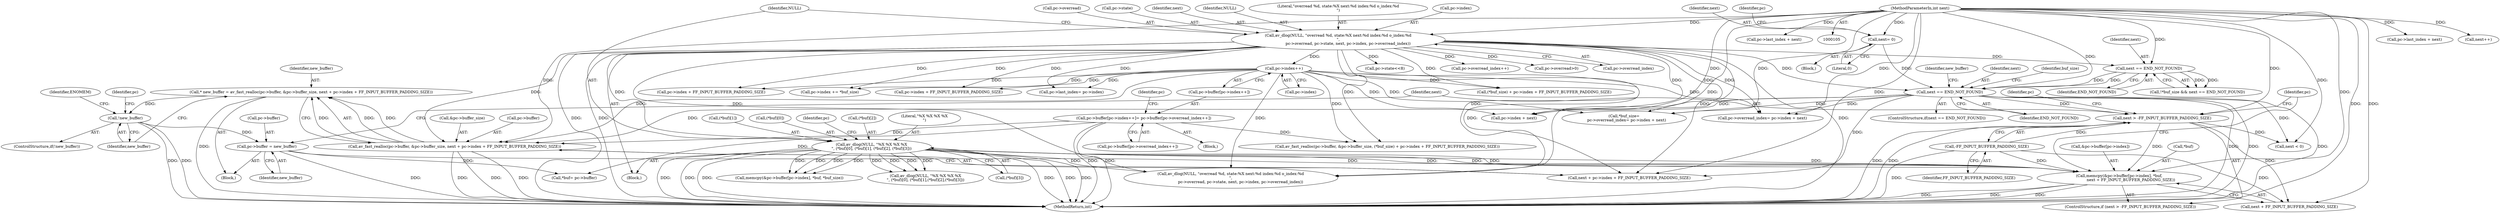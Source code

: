 digraph "0_FFmpeg_f31011e9abfb2ae75bb32bc44e2c34194c8dc40a@array" {
"1000306" [label="(Call,memcpy(&pc->buffer[pc->index], *buf,\n                   next + FF_INPUT_BUFFER_PADDING_SIZE))"];
"1000296" [label="(Call,pc->buffer = new_buffer)"];
"1000291" [label="(Call,!new_buffer)"];
"1000273" [label="(Call,* new_buffer = av_fast_realloc(pc->buffer, &pc->buffer_size, next + pc->index + FF_INPUT_BUFFER_PADDING_SIZE))"];
"1000275" [label="(Call,av_fast_realloc(pc->buffer, &pc->buffer_size, next + pc->index + FF_INPUT_BUFFER_PADDING_SIZE))"];
"1000162" [label="(Call,pc->buffer[pc->index++]= pc->buffer[pc->overread_index++])"];
"1000107" [label="(MethodParameterIn,int next)"];
"1000199" [label="(Call,next == END_NOT_FOUND)"];
"1000116" [label="(Call,av_dlog(NULL, \"overread %d, state:%X next:%d index:%d o_index:%d\n\",\n                pc->overread, pc->state, next, pc->index, pc->overread_index))"];
"1000184" [label="(Call,next == END_NOT_FOUND)"];
"1000188" [label="(Call,next= 0)"];
"1000167" [label="(Call,pc->index++)"];
"1000132" [label="(Call,av_dlog(NULL, \"%X %X %X %X\n\", (*buf)[0], (*buf)[1], (*buf)[2], (*buf)[3]))"];
"1000302" [label="(Call,next > -FF_INPUT_BUFFER_PADDING_SIZE)"];
"1000304" [label="(Call,-FF_INPUT_BUFFER_PADDING_SIZE)"];
"1000292" [label="(Identifier,new_buffer)"];
"1000385" [label="(Call,av_dlog(NULL, \"overread %d, state:%X next:%d index:%d o_index:%d\n\",\n                pc->overread, pc->state, next, pc->index, pc->overread_index))"];
"1000315" [label="(Call,*buf)"];
"1000258" [label="(Call,pc->overread_index= pc->index + next)"];
"1000186" [label="(Identifier,END_NOT_FOUND)"];
"1000257" [label="(Identifier,buf_size)"];
"1000273" [label="(Call,* new_buffer = av_fast_realloc(pc->buffer, &pc->buffer_size, next + pc->index + FF_INPUT_BUFFER_PADDING_SIZE))"];
"1000422" [label="(MethodReturn,int)"];
"1000301" [label="(ControlStructure,if (next > -FF_INPUT_BUFFER_PADDING_SIZE))"];
"1000117" [label="(Identifier,NULL)"];
"1000290" [label="(ControlStructure,if(!new_buffer))"];
"1000271" [label="(Block,)"];
"1000118" [label="(Literal,\"overread %d, state:%X next:%d index:%d o_index:%d\n\")"];
"1000217" [label="(Call,pc->index + FF_INPUT_BUFFER_PADDING_SIZE)"];
"1000162" [label="(Call,pc->buffer[pc->index++]= pc->buffer[pc->overread_index++])"];
"1000304" [label="(Call,-FF_INPUT_BUFFER_PADDING_SIZE)"];
"1000275" [label="(Call,av_fast_realloc(pc->buffer, &pc->buffer_size, next + pc->index + FF_INPUT_BUFFER_PADDING_SIZE))"];
"1000233" [label="(Call,memcpy(&pc->buffer[pc->index], *buf, *buf_size))"];
"1000116" [label="(Call,av_dlog(NULL, \"overread %d, state:%X next:%d index:%d o_index:%d\n\",\n                pc->overread, pc->state, next, pc->index, pc->overread_index))"];
"1000115" [label="(Block,)"];
"1000154" [label="(Identifier,pc)"];
"1000306" [label="(Call,memcpy(&pc->buffer[pc->index], *buf,\n                   next + FF_INPUT_BUFFER_PADDING_SIZE))"];
"1000132" [label="(Call,av_dlog(NULL, \"%X %X %X %X\n\", (*buf)[0], (*buf)[1], (*buf)[2], (*buf)[3]))"];
"1000352" [label="(Call,pc->last_index + next)"];
"1000325" [label="(Call,*buf= pc->buffer)"];
"1000126" [label="(Call,pc->index)"];
"1000401" [label="(Call,av_dlog(NULL, \"%X %X %X %X\n\", (*buf)[0], (*buf)[1],(*buf)[2],(*buf)[3]))"];
"1000335" [label="(Call,next++)"];
"1000297" [label="(Call,pc->buffer)"];
"1000291" [label="(Call,!new_buffer)"];
"1000167" [label="(Call,pc->index++)"];
"1000371" [label="(Call,pc->last_index + next)"];
"1000143" [label="(Call,(*buf)[2])"];
"1000206" [label="(Call,av_fast_realloc(pc->buffer, &pc->buffer_size, (*buf_size) + pc->index + FF_INPUT_BUFFER_PADDING_SIZE))"];
"1000205" [label="(Identifier,new_buffer)"];
"1000171" [label="(Call,pc->buffer[pc->overread_index++])"];
"1000189" [label="(Identifier,next)"];
"1000161" [label="(Block,)"];
"1000119" [label="(Call,pc->overread)"];
"1000200" [label="(Identifier,next)"];
"1000168" [label="(Call,pc->index)"];
"1000343" [label="(Call,pc->state<<8)"];
"1000310" [label="(Identifier,pc)"];
"1000296" [label="(Call,pc->buffer = new_buffer)"];
"1000285" [label="(Call,pc->index + FF_INPUT_BUFFER_PADDING_SIZE)"];
"1000279" [label="(Call,&pc->buffer_size)"];
"1000175" [label="(Call,pc->overread_index++)"];
"1000122" [label="(Call,pc->state)"];
"1000303" [label="(Identifier,next)"];
"1000305" [label="(Identifier,FF_INPUT_BUFFER_PADDING_SIZE)"];
"1000190" [label="(Literal,0)"];
"1000147" [label="(Call,(*buf)[3])"];
"1000300" [label="(Identifier,new_buffer)"];
"1000133" [label="(Identifier,NULL)"];
"1000107" [label="(MethodParameterIn,int next)"];
"1000283" [label="(Call,next + pc->index + FF_INPUT_BUFFER_PADDING_SIZE)"];
"1000274" [label="(Identifier,new_buffer)"];
"1000134" [label="(Literal,\"%X %X %X %X\n\")"];
"1000152" [label="(Call,pc->overread>0)"];
"1000276" [label="(Call,pc->buffer)"];
"1000317" [label="(Call,next + FF_INPUT_BUFFER_PADDING_SIZE)"];
"1000262" [label="(Call,pc->index + next)"];
"1000139" [label="(Call,(*buf)[1])"];
"1000188" [label="(Call,next= 0)"];
"1000307" [label="(Call,&pc->buffer[pc->index])"];
"1000198" [label="(ControlStructure,if(next == END_NOT_FOUND))"];
"1000246" [label="(Call,pc->index += *buf_size)"];
"1000191" [label="(Call,pc->last_index= pc->index)"];
"1000332" [label="(Call,next < 0)"];
"1000180" [label="(Call,!*buf_size && next == END_NOT_FOUND)"];
"1000295" [label="(Identifier,ENOMEM)"];
"1000184" [label="(Call,next == END_NOT_FOUND)"];
"1000214" [label="(Call,(*buf_size) + pc->index + FF_INPUT_BUFFER_PADDING_SIZE)"];
"1000135" [label="(Call,(*buf)[0])"];
"1000298" [label="(Identifier,pc)"];
"1000129" [label="(Call,pc->overread_index)"];
"1000159" [label="(Identifier,pc)"];
"1000125" [label="(Identifier,next)"];
"1000187" [label="(Block,)"];
"1000255" [label="(Call,*buf_size=\n    pc->overread_index= pc->index + next)"];
"1000322" [label="(Identifier,pc)"];
"1000163" [label="(Call,pc->buffer[pc->index++])"];
"1000201" [label="(Identifier,END_NOT_FOUND)"];
"1000185" [label="(Identifier,next)"];
"1000199" [label="(Call,next == END_NOT_FOUND)"];
"1000193" [label="(Identifier,pc)"];
"1000302" [label="(Call,next > -FF_INPUT_BUFFER_PADDING_SIZE)"];
"1000306" -> "1000301"  [label="AST: "];
"1000306" -> "1000317"  [label="CFG: "];
"1000307" -> "1000306"  [label="AST: "];
"1000315" -> "1000306"  [label="AST: "];
"1000317" -> "1000306"  [label="AST: "];
"1000322" -> "1000306"  [label="CFG: "];
"1000306" -> "1000422"  [label="DDG: "];
"1000306" -> "1000422"  [label="DDG: "];
"1000306" -> "1000422"  [label="DDG: "];
"1000296" -> "1000306"  [label="DDG: "];
"1000132" -> "1000306"  [label="DDG: "];
"1000132" -> "1000306"  [label="DDG: "];
"1000132" -> "1000306"  [label="DDG: "];
"1000132" -> "1000306"  [label="DDG: "];
"1000302" -> "1000306"  [label="DDG: "];
"1000107" -> "1000306"  [label="DDG: "];
"1000304" -> "1000306"  [label="DDG: "];
"1000296" -> "1000271"  [label="AST: "];
"1000296" -> "1000300"  [label="CFG: "];
"1000297" -> "1000296"  [label="AST: "];
"1000300" -> "1000296"  [label="AST: "];
"1000303" -> "1000296"  [label="CFG: "];
"1000296" -> "1000422"  [label="DDG: "];
"1000291" -> "1000296"  [label="DDG: "];
"1000296" -> "1000325"  [label="DDG: "];
"1000291" -> "1000290"  [label="AST: "];
"1000291" -> "1000292"  [label="CFG: "];
"1000292" -> "1000291"  [label="AST: "];
"1000295" -> "1000291"  [label="CFG: "];
"1000298" -> "1000291"  [label="CFG: "];
"1000291" -> "1000422"  [label="DDG: "];
"1000291" -> "1000422"  [label="DDG: "];
"1000273" -> "1000291"  [label="DDG: "];
"1000273" -> "1000271"  [label="AST: "];
"1000273" -> "1000275"  [label="CFG: "];
"1000274" -> "1000273"  [label="AST: "];
"1000275" -> "1000273"  [label="AST: "];
"1000292" -> "1000273"  [label="CFG: "];
"1000273" -> "1000422"  [label="DDG: "];
"1000275" -> "1000273"  [label="DDG: "];
"1000275" -> "1000273"  [label="DDG: "];
"1000275" -> "1000273"  [label="DDG: "];
"1000275" -> "1000283"  [label="CFG: "];
"1000276" -> "1000275"  [label="AST: "];
"1000279" -> "1000275"  [label="AST: "];
"1000283" -> "1000275"  [label="AST: "];
"1000275" -> "1000422"  [label="DDG: "];
"1000275" -> "1000422"  [label="DDG: "];
"1000275" -> "1000422"  [label="DDG: "];
"1000162" -> "1000275"  [label="DDG: "];
"1000107" -> "1000275"  [label="DDG: "];
"1000199" -> "1000275"  [label="DDG: "];
"1000167" -> "1000275"  [label="DDG: "];
"1000116" -> "1000275"  [label="DDG: "];
"1000162" -> "1000161"  [label="AST: "];
"1000162" -> "1000171"  [label="CFG: "];
"1000163" -> "1000162"  [label="AST: "];
"1000171" -> "1000162"  [label="AST: "];
"1000159" -> "1000162"  [label="CFG: "];
"1000162" -> "1000422"  [label="DDG: "];
"1000162" -> "1000422"  [label="DDG: "];
"1000162" -> "1000206"  [label="DDG: "];
"1000162" -> "1000325"  [label="DDG: "];
"1000107" -> "1000105"  [label="AST: "];
"1000107" -> "1000422"  [label="DDG: "];
"1000107" -> "1000116"  [label="DDG: "];
"1000107" -> "1000184"  [label="DDG: "];
"1000107" -> "1000188"  [label="DDG: "];
"1000107" -> "1000199"  [label="DDG: "];
"1000107" -> "1000255"  [label="DDG: "];
"1000107" -> "1000258"  [label="DDG: "];
"1000107" -> "1000262"  [label="DDG: "];
"1000107" -> "1000283"  [label="DDG: "];
"1000107" -> "1000302"  [label="DDG: "];
"1000107" -> "1000317"  [label="DDG: "];
"1000107" -> "1000332"  [label="DDG: "];
"1000107" -> "1000335"  [label="DDG: "];
"1000107" -> "1000352"  [label="DDG: "];
"1000107" -> "1000371"  [label="DDG: "];
"1000107" -> "1000385"  [label="DDG: "];
"1000199" -> "1000198"  [label="AST: "];
"1000199" -> "1000201"  [label="CFG: "];
"1000200" -> "1000199"  [label="AST: "];
"1000201" -> "1000199"  [label="AST: "];
"1000205" -> "1000199"  [label="CFG: "];
"1000257" -> "1000199"  [label="CFG: "];
"1000199" -> "1000422"  [label="DDG: "];
"1000199" -> "1000422"  [label="DDG: "];
"1000199" -> "1000422"  [label="DDG: "];
"1000116" -> "1000199"  [label="DDG: "];
"1000184" -> "1000199"  [label="DDG: "];
"1000184" -> "1000199"  [label="DDG: "];
"1000188" -> "1000199"  [label="DDG: "];
"1000199" -> "1000255"  [label="DDG: "];
"1000199" -> "1000258"  [label="DDG: "];
"1000199" -> "1000262"  [label="DDG: "];
"1000199" -> "1000283"  [label="DDG: "];
"1000199" -> "1000302"  [label="DDG: "];
"1000199" -> "1000332"  [label="DDG: "];
"1000116" -> "1000115"  [label="AST: "];
"1000116" -> "1000129"  [label="CFG: "];
"1000117" -> "1000116"  [label="AST: "];
"1000118" -> "1000116"  [label="AST: "];
"1000119" -> "1000116"  [label="AST: "];
"1000122" -> "1000116"  [label="AST: "];
"1000125" -> "1000116"  [label="AST: "];
"1000126" -> "1000116"  [label="AST: "];
"1000129" -> "1000116"  [label="AST: "];
"1000133" -> "1000116"  [label="CFG: "];
"1000116" -> "1000422"  [label="DDG: "];
"1000116" -> "1000422"  [label="DDG: "];
"1000116" -> "1000422"  [label="DDG: "];
"1000116" -> "1000132"  [label="DDG: "];
"1000116" -> "1000152"  [label="DDG: "];
"1000116" -> "1000167"  [label="DDG: "];
"1000116" -> "1000175"  [label="DDG: "];
"1000116" -> "1000184"  [label="DDG: "];
"1000116" -> "1000191"  [label="DDG: "];
"1000116" -> "1000206"  [label="DDG: "];
"1000116" -> "1000214"  [label="DDG: "];
"1000116" -> "1000217"  [label="DDG: "];
"1000116" -> "1000246"  [label="DDG: "];
"1000116" -> "1000255"  [label="DDG: "];
"1000116" -> "1000258"  [label="DDG: "];
"1000116" -> "1000262"  [label="DDG: "];
"1000116" -> "1000283"  [label="DDG: "];
"1000116" -> "1000285"  [label="DDG: "];
"1000116" -> "1000343"  [label="DDG: "];
"1000116" -> "1000385"  [label="DDG: "];
"1000116" -> "1000385"  [label="DDG: "];
"1000184" -> "1000180"  [label="AST: "];
"1000184" -> "1000186"  [label="CFG: "];
"1000185" -> "1000184"  [label="AST: "];
"1000186" -> "1000184"  [label="AST: "];
"1000180" -> "1000184"  [label="CFG: "];
"1000184" -> "1000180"  [label="DDG: "];
"1000184" -> "1000180"  [label="DDG: "];
"1000188" -> "1000187"  [label="AST: "];
"1000188" -> "1000190"  [label="CFG: "];
"1000189" -> "1000188"  [label="AST: "];
"1000190" -> "1000188"  [label="AST: "];
"1000193" -> "1000188"  [label="CFG: "];
"1000167" -> "1000163"  [label="AST: "];
"1000167" -> "1000168"  [label="CFG: "];
"1000168" -> "1000167"  [label="AST: "];
"1000163" -> "1000167"  [label="CFG: "];
"1000167" -> "1000191"  [label="DDG: "];
"1000167" -> "1000206"  [label="DDG: "];
"1000167" -> "1000214"  [label="DDG: "];
"1000167" -> "1000217"  [label="DDG: "];
"1000167" -> "1000246"  [label="DDG: "];
"1000167" -> "1000255"  [label="DDG: "];
"1000167" -> "1000258"  [label="DDG: "];
"1000167" -> "1000262"  [label="DDG: "];
"1000167" -> "1000283"  [label="DDG: "];
"1000167" -> "1000285"  [label="DDG: "];
"1000167" -> "1000385"  [label="DDG: "];
"1000132" -> "1000115"  [label="AST: "];
"1000132" -> "1000147"  [label="CFG: "];
"1000133" -> "1000132"  [label="AST: "];
"1000134" -> "1000132"  [label="AST: "];
"1000135" -> "1000132"  [label="AST: "];
"1000139" -> "1000132"  [label="AST: "];
"1000143" -> "1000132"  [label="AST: "];
"1000147" -> "1000132"  [label="AST: "];
"1000154" -> "1000132"  [label="CFG: "];
"1000132" -> "1000422"  [label="DDG: "];
"1000132" -> "1000422"  [label="DDG: "];
"1000132" -> "1000422"  [label="DDG: "];
"1000132" -> "1000422"  [label="DDG: "];
"1000132" -> "1000422"  [label="DDG: "];
"1000132" -> "1000422"  [label="DDG: "];
"1000132" -> "1000233"  [label="DDG: "];
"1000132" -> "1000233"  [label="DDG: "];
"1000132" -> "1000233"  [label="DDG: "];
"1000132" -> "1000233"  [label="DDG: "];
"1000132" -> "1000385"  [label="DDG: "];
"1000132" -> "1000401"  [label="DDG: "];
"1000132" -> "1000401"  [label="DDG: "];
"1000132" -> "1000401"  [label="DDG: "];
"1000132" -> "1000401"  [label="DDG: "];
"1000302" -> "1000301"  [label="AST: "];
"1000302" -> "1000304"  [label="CFG: "];
"1000303" -> "1000302"  [label="AST: "];
"1000304" -> "1000302"  [label="AST: "];
"1000310" -> "1000302"  [label="CFG: "];
"1000322" -> "1000302"  [label="CFG: "];
"1000302" -> "1000422"  [label="DDG: "];
"1000302" -> "1000422"  [label="DDG: "];
"1000304" -> "1000302"  [label="DDG: "];
"1000302" -> "1000317"  [label="DDG: "];
"1000302" -> "1000332"  [label="DDG: "];
"1000304" -> "1000305"  [label="CFG: "];
"1000305" -> "1000304"  [label="AST: "];
"1000304" -> "1000422"  [label="DDG: "];
"1000304" -> "1000317"  [label="DDG: "];
}
